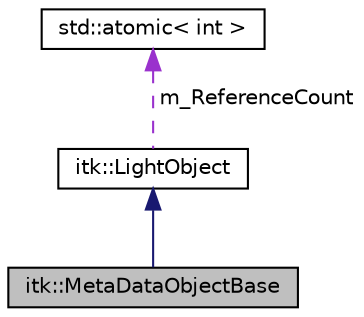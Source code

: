 digraph "itk::MetaDataObjectBase"
{
 // LATEX_PDF_SIZE
  edge [fontname="Helvetica",fontsize="10",labelfontname="Helvetica",labelfontsize="10"];
  node [fontname="Helvetica",fontsize="10",shape=record];
  Node1 [label="itk::MetaDataObjectBase",height=0.2,width=0.4,color="black", fillcolor="grey75", style="filled", fontcolor="black",tooltip="The common interface for MetaDataObject's."];
  Node2 -> Node1 [dir="back",color="midnightblue",fontsize="10",style="solid",fontname="Helvetica"];
  Node2 [label="itk::LightObject",height=0.2,width=0.4,color="black", fillcolor="white", style="filled",URL="$classitk_1_1LightObject.html",tooltip="Light weight base class for most itk classes."];
  Node3 -> Node2 [dir="back",color="darkorchid3",fontsize="10",style="dashed",label=" m_ReferenceCount" ,fontname="Helvetica"];
  Node3 [label="std::atomic\< int \>",height=0.2,width=0.4,color="black", fillcolor="white", style="filled",tooltip=" "];
}
